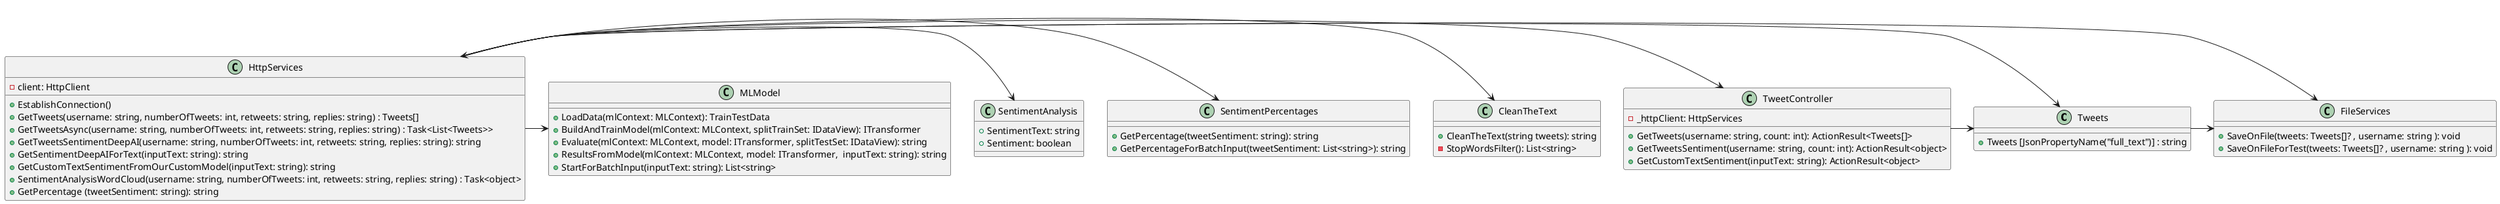 @startuml
'https://plantuml.com/class-diagram

class Tweets
{
  + Tweets [JsonPropertyName("full_text")] : string
}

class HttpServices
{
 - client: HttpClient 
 + EstablishConnection()
 + GetTweets(username: string, numberOfTweets: int, retweets: string, replies: string) : Tweets[]
 + GetTweetsAsync(username: string, numberOfTweets: int, retweets: string, replies: string) : Task<List<Tweets>>
 + GetTweetsSentimentDeepAI(username: string, numberOfTweets: int, retweets: string, replies: string): string
 + GetSentimentDeepAIForText(inputText: string): string
 + GetCustomTextSentimentFromOurCustomModel(inputText: string): string
 + SentimentAnalysisWordCloud(username: string, numberOfTweets: int, retweets: string, replies: string) : Task<object>
 + GetPercentage (tweetSentiment: string): string
}

class TweetController
{
- _httpClient: HttpServices
+ GetTweets(username: string, count: int): ActionResult<Tweets[]>
+ GetTweetsSentiment(username: string, count: int): ActionResult<object>
+ GetCustomTextSentiment(inputText: string): ActionResult<object> 
}

class FileServices
{
 + SaveOnFile(tweets: Tweets[]? , username: string ): void
 + SaveOnFileForTest(tweets: Tweets[]? , username: string ): void
}

class CleanTheText
{
  +CleanTheText(string tweets): string
  -StopWordsFilter(): List<string>
}

class SentimentPercentages
{
  +GetPercentage(tweetSentiment: string): string
  +GetPercentageForBatchInput(tweetSentiment: List<string>): string
}

class SentimentAnalysis
{
  +SentimentText: string
  +Sentiment: boolean
}

class MLModel
{
    + LoadData(mlContext: MLContext): TrainTestData
    + BuildAndTrainModel(mlContext: MLContext, splitTrainSet: IDataView): ITransformer
    + Evaluate(mlContext: MLContext, model: ITransformer, splitTestSet: IDataView): string
    + ResultsFromModel(mlContext: MLContext, model: ITransformer,  inputText: string): string
    + StartForBatchInput(inputText: string): List<string>
}

HttpServices <-> TweetController
HttpServices -> Tweets
HttpServices -> FileServices
HttpServices -> CleanTheText
HttpServices -> SentimentPercentages
HttpServices -> SentimentAnalysis
HttpServices -> MLModel

TweetController -> Tweets

Tweets -> FileServices


@enduml